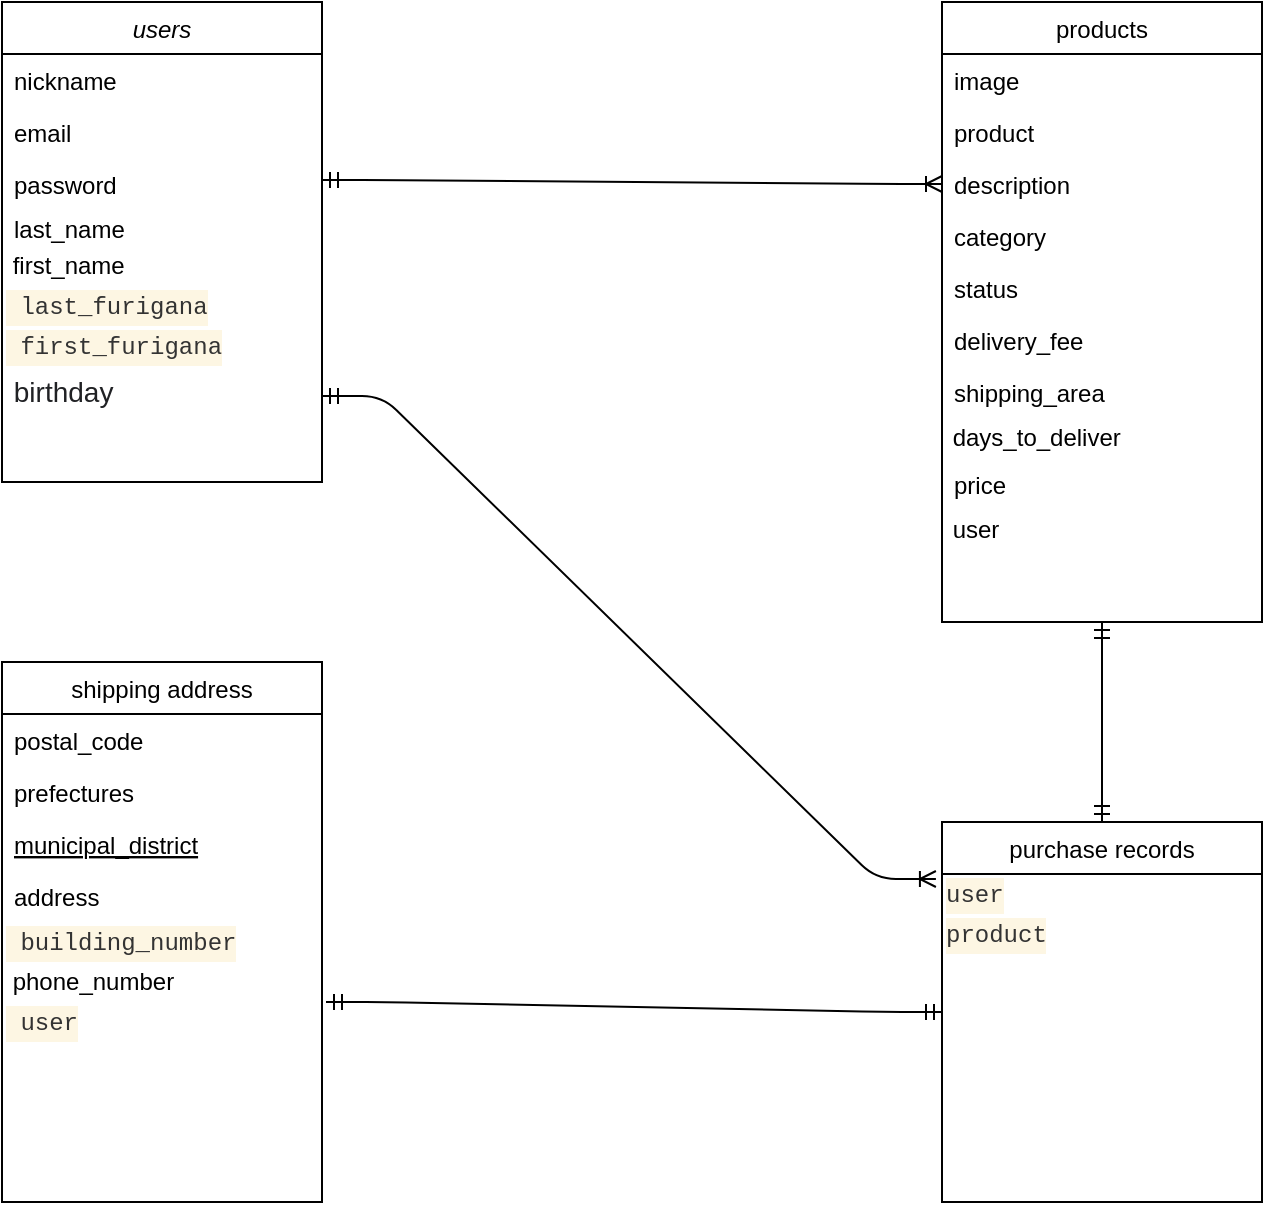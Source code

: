 <mxfile version="14.2.4" type="embed">
    <diagram id="jVjuK4KBNRiyKJbXQNMH" name="ページ1">
        <mxGraphModel dx="898" dy="680" grid="1" gridSize="10" guides="1" tooltips="1" connect="1" arrows="1" fold="1" page="1" pageScale="1" pageWidth="827" pageHeight="1169" math="0" shadow="0">
            <root>
                <mxCell id="0"/>
                <mxCell id="1" parent="0"/>
                <mxCell id="71" value="users" style="swimlane;fontStyle=2;align=center;verticalAlign=top;childLayout=stackLayout;horizontal=1;startSize=26;horizontalStack=0;resizeParent=1;resizeLast=0;collapsible=1;marginBottom=0;rounded=0;shadow=0;strokeWidth=1;" parent="1" vertex="1">
                    <mxGeometry x="120" y="40" width="160" height="240" as="geometry">
                        <mxRectangle x="230" y="140" width="160" height="26" as="alternateBounds"/>
                    </mxGeometry>
                </mxCell>
                <mxCell id="72" value="nickname" style="text;align=left;verticalAlign=top;spacingLeft=4;spacingRight=4;overflow=hidden;rotatable=0;points=[[0,0.5],[1,0.5]];portConstraint=eastwest;" parent="71" vertex="1">
                    <mxGeometry y="26" width="160" height="26" as="geometry"/>
                </mxCell>
                <mxCell id="74" value="email" style="text;align=left;verticalAlign=top;spacingLeft=4;spacingRight=4;overflow=hidden;rotatable=0;points=[[0,0.5],[1,0.5]];portConstraint=eastwest;rounded=0;shadow=0;html=0;" parent="71" vertex="1">
                    <mxGeometry y="52" width="160" height="26" as="geometry"/>
                </mxCell>
                <mxCell id="73" value="password" style="text;align=left;verticalAlign=top;spacingLeft=4;spacingRight=4;overflow=hidden;rotatable=0;points=[[0,0.5],[1,0.5]];portConstraint=eastwest;rounded=0;shadow=0;html=0;" parent="71" vertex="1">
                    <mxGeometry y="78" width="160" height="22" as="geometry"/>
                </mxCell>
                <mxCell id="76" value="last_name" style="text;align=left;verticalAlign=top;spacingLeft=4;spacingRight=4;overflow=hidden;rotatable=0;points=[[0,0.5],[1,0.5]];portConstraint=eastwest;" parent="71" vertex="1">
                    <mxGeometry y="100" width="160" height="22" as="geometry"/>
                </mxCell>
                <mxCell id="131" value="&amp;nbsp;first_name" style="text;html=1;strokeColor=none;fillColor=none;align=left;verticalAlign=middle;whiteSpace=wrap;rounded=0;labelPosition=center;verticalLabelPosition=middle;" parent="71" vertex="1">
                    <mxGeometry y="122" width="160" height="20" as="geometry"/>
                </mxCell>
                <mxCell id="152" value="&lt;div style=&quot;color: rgb(51 , 51 , 51) ; background-color: rgb(253 , 246 , 227) ; font-family: &amp;#34;menlo&amp;#34; , &amp;#34;monaco&amp;#34; , &amp;#34;courier new&amp;#34; , monospace ; line-height: 18px&quot;&gt;&amp;nbsp;last_furigana&lt;/div&gt;" style="text;html=1;align=left;verticalAlign=middle;resizable=0;points=[];autosize=1;" vertex="1" parent="71">
                    <mxGeometry y="142" width="160" height="20" as="geometry"/>
                </mxCell>
                <mxCell id="151" value="&lt;div style=&quot;color: rgb(51 , 51 , 51) ; background-color: rgb(253 , 246 , 227) ; font-family: &amp;#34;menlo&amp;#34; , &amp;#34;monaco&amp;#34; , &amp;#34;courier new&amp;#34; , monospace ; line-height: 18px&quot;&gt;&lt;div style=&quot;font-family: &amp;#34;menlo&amp;#34; , &amp;#34;monaco&amp;#34; , &amp;#34;courier new&amp;#34; , monospace ; line-height: 18px&quot;&gt;&amp;nbsp;first_furigana&lt;/div&gt;&lt;/div&gt;" style="text;html=1;align=left;verticalAlign=middle;resizable=0;points=[];autosize=1;" vertex="1" parent="71">
                    <mxGeometry y="162" width="160" height="20" as="geometry"/>
                </mxCell>
                <mxCell id="138" value="&lt;pre class=&quot;tw-data-text tw-text-large XcVN5d tw-ta&quot; id=&quot;tw-target-text&quot; style=&quot;font-size: 28px ; line-height: 36px ; border: none ; padding: 2px 0.14em 2px 0px ; position: relative ; margin-top: -2px ; margin-bottom: -2px ; resize: none ; font-family: inherit ; overflow: hidden ; width: 270px ; overflow-wrap: break-word ; color: rgb(32 , 33 , 36)&quot;&gt;&lt;span lang=&quot;en&quot; style=&quot;font-size: 14px&quot;&gt; birthday&lt;/span&gt;&lt;/pre&gt;" style="text;html=1;strokeColor=none;fillColor=none;align=left;verticalAlign=middle;whiteSpace=wrap;rounded=0;" vertex="1" parent="71">
                    <mxGeometry y="182" width="160" height="20" as="geometry"/>
                </mxCell>
                <mxCell id="75" value="" style="line;html=1;strokeWidth=1;align=left;verticalAlign=middle;spacingTop=-1;spacingLeft=3;spacingRight=3;rotatable=0;labelPosition=right;points=[];portConstraint=eastwest;strokeColor=none;fillColor=none;" parent="71" vertex="1">
                    <mxGeometry y="202" width="160" height="8" as="geometry"/>
                </mxCell>
                <mxCell id="77" value="shipping address" style="swimlane;fontStyle=0;align=center;verticalAlign=top;childLayout=stackLayout;horizontal=1;startSize=26;horizontalStack=0;resizeParent=1;resizeLast=0;collapsible=1;marginBottom=0;rounded=0;shadow=0;strokeWidth=1;" parent="1" vertex="1">
                    <mxGeometry x="120" y="370" width="160" height="270" as="geometry">
                        <mxRectangle x="130" y="380" width="160" height="26" as="alternateBounds"/>
                    </mxGeometry>
                </mxCell>
                <mxCell id="78" value="postal_code" style="text;align=left;verticalAlign=top;spacingLeft=4;spacingRight=4;overflow=hidden;rotatable=0;points=[[0,0.5],[1,0.5]];portConstraint=eastwest;" parent="77" vertex="1">
                    <mxGeometry y="26" width="160" height="26" as="geometry"/>
                </mxCell>
                <mxCell id="79" value="prefectures" style="text;align=left;verticalAlign=top;spacingLeft=4;spacingRight=4;overflow=hidden;rotatable=0;points=[[0,0.5],[1,0.5]];portConstraint=eastwest;rounded=0;shadow=0;html=0;" parent="77" vertex="1">
                    <mxGeometry y="52" width="160" height="26" as="geometry"/>
                </mxCell>
                <mxCell id="81" value="municipal_district" style="text;align=left;verticalAlign=top;spacingLeft=4;spacingRight=4;overflow=hidden;rotatable=0;points=[[0,0.5],[1,0.5]];portConstraint=eastwest;fontStyle=4" parent="77" vertex="1">
                    <mxGeometry y="78" width="160" height="26" as="geometry"/>
                </mxCell>
                <mxCell id="82" value="address" style="text;align=left;verticalAlign=top;spacingLeft=4;spacingRight=4;overflow=hidden;rotatable=0;points=[[0,0.5],[1,0.5]];portConstraint=eastwest;" parent="77" vertex="1">
                    <mxGeometry y="104" width="160" height="26" as="geometry"/>
                </mxCell>
                <mxCell id="154" value="&lt;div style=&quot;color: rgb(51 , 51 , 51) ; background-color: rgb(253 , 246 , 227) ; font-family: &amp;#34;menlo&amp;#34; , &amp;#34;monaco&amp;#34; , &amp;#34;courier new&amp;#34; , monospace ; line-height: 18px&quot;&gt;&amp;nbsp;building_number&lt;/div&gt;" style="text;html=1;align=left;verticalAlign=middle;resizable=0;points=[];autosize=1;" vertex="1" parent="77">
                    <mxGeometry y="130" width="160" height="20" as="geometry"/>
                </mxCell>
                <mxCell id="146" value="&amp;nbsp;phone_number" style="text;html=1;strokeColor=none;fillColor=none;align=left;verticalAlign=middle;whiteSpace=wrap;rounded=0;" vertex="1" parent="77">
                    <mxGeometry y="150" width="160" height="20" as="geometry"/>
                </mxCell>
                <mxCell id="155" value="&lt;div style=&quot;color: rgb(51 , 51 , 51) ; background-color: rgb(253 , 246 , 227) ; font-family: &amp;#34;menlo&amp;#34; , &amp;#34;monaco&amp;#34; , &amp;#34;courier new&amp;#34; , monospace ; line-height: 18px&quot;&gt;&amp;nbsp;user&lt;/div&gt;" style="text;html=1;align=left;verticalAlign=middle;resizable=0;points=[];autosize=1;" vertex="1" parent="77">
                    <mxGeometry y="170" width="160" height="20" as="geometry"/>
                </mxCell>
                <mxCell id="84" value="purchase records" style="swimlane;fontStyle=0;align=center;verticalAlign=top;childLayout=stackLayout;horizontal=1;startSize=26;horizontalStack=0;resizeParent=1;resizeLast=0;collapsible=1;marginBottom=0;rounded=0;shadow=0;strokeWidth=1;" parent="1" vertex="1">
                    <mxGeometry x="590" y="450" width="160" height="190" as="geometry">
                        <mxRectangle x="340" y="380" width="170" height="26" as="alternateBounds"/>
                    </mxGeometry>
                </mxCell>
                <mxCell id="149" value="&lt;div style=&quot;color: rgb(51 , 51 , 51) ; background-color: rgb(253 , 246 , 227) ; font-family: &amp;#34;menlo&amp;#34; , &amp;#34;monaco&amp;#34; , &amp;#34;courier new&amp;#34; , monospace ; line-height: 18px&quot;&gt;user&lt;/div&gt;" style="text;html=1;align=left;verticalAlign=middle;resizable=0;points=[];autosize=1;" vertex="1" parent="84">
                    <mxGeometry y="26" width="160" height="20" as="geometry"/>
                </mxCell>
                <mxCell id="153" value="&lt;div style=&quot;color: rgb(51 , 51 , 51) ; background-color: rgb(253 , 246 , 227) ; font-family: &amp;#34;menlo&amp;#34; , &amp;#34;monaco&amp;#34; , &amp;#34;courier new&amp;#34; , monospace ; line-height: 18px&quot;&gt;product&lt;/div&gt;" style="text;html=1;align=left;verticalAlign=middle;resizable=0;points=[];autosize=1;" vertex="1" parent="84">
                    <mxGeometry y="46" width="160" height="20" as="geometry"/>
                </mxCell>
                <mxCell id="88" value="products" style="swimlane;fontStyle=0;align=center;verticalAlign=top;childLayout=stackLayout;horizontal=1;startSize=26;horizontalStack=0;resizeParent=1;resizeLast=0;collapsible=1;marginBottom=0;rounded=0;shadow=0;strokeWidth=1;" parent="1" vertex="1">
                    <mxGeometry x="590" y="40" width="160" height="310" as="geometry">
                        <mxRectangle x="550" y="140" width="160" height="26" as="alternateBounds"/>
                    </mxGeometry>
                </mxCell>
                <mxCell id="89" value="image" style="text;align=left;verticalAlign=top;spacingLeft=4;spacingRight=4;overflow=hidden;rotatable=0;points=[[0,0.5],[1,0.5]];portConstraint=eastwest;" parent="88" vertex="1">
                    <mxGeometry y="26" width="160" height="26" as="geometry"/>
                </mxCell>
                <mxCell id="90" value="product" style="text;align=left;verticalAlign=top;spacingLeft=4;spacingRight=4;overflow=hidden;rotatable=0;points=[[0,0.5],[1,0.5]];portConstraint=eastwest;rounded=0;shadow=0;html=0;" parent="88" vertex="1">
                    <mxGeometry y="52" width="160" height="26" as="geometry"/>
                </mxCell>
                <mxCell id="130" value="description" style="text;align=left;verticalAlign=top;spacingLeft=4;spacingRight=4;overflow=hidden;rotatable=0;points=[[0,0.5],[1,0.5]];portConstraint=eastwest;rounded=0;shadow=0;html=0;" parent="88" vertex="1">
                    <mxGeometry y="78" width="160" height="26" as="geometry"/>
                </mxCell>
                <mxCell id="91" value="category" style="text;align=left;verticalAlign=top;spacingLeft=4;spacingRight=4;overflow=hidden;rotatable=0;points=[[0,0.5],[1,0.5]];portConstraint=eastwest;rounded=0;shadow=0;html=0;" parent="88" vertex="1">
                    <mxGeometry y="104" width="160" height="26" as="geometry"/>
                </mxCell>
                <mxCell id="92" value="status" style="text;align=left;verticalAlign=top;spacingLeft=4;spacingRight=4;overflow=hidden;rotatable=0;points=[[0,0.5],[1,0.5]];portConstraint=eastwest;rounded=0;shadow=0;html=0;" parent="88" vertex="1">
                    <mxGeometry y="130" width="160" height="26" as="geometry"/>
                </mxCell>
                <mxCell id="95" value="delivery_fee" style="text;align=left;verticalAlign=top;spacingLeft=4;spacingRight=4;overflow=hidden;rotatable=0;points=[[0,0.5],[1,0.5]];portConstraint=eastwest;" parent="88" vertex="1">
                    <mxGeometry y="156" width="160" height="26" as="geometry"/>
                </mxCell>
                <mxCell id="96" value="shipping_area" style="text;align=left;verticalAlign=top;spacingLeft=4;spacingRight=4;overflow=hidden;rotatable=0;points=[[0,0.5],[1,0.5]];portConstraint=eastwest;" parent="88" vertex="1">
                    <mxGeometry y="182" width="160" height="26" as="geometry"/>
                </mxCell>
                <mxCell id="147" value="&amp;nbsp;days_to_deliver" style="text;html=1;strokeColor=none;fillColor=none;align=left;verticalAlign=middle;whiteSpace=wrap;rounded=0;" vertex="1" parent="88">
                    <mxGeometry y="208" width="160" height="20" as="geometry"/>
                </mxCell>
                <mxCell id="93" value="price" style="text;align=left;verticalAlign=top;spacingLeft=4;spacingRight=4;overflow=hidden;rotatable=0;points=[[0,0.5],[1,0.5]];portConstraint=eastwest;rounded=0;shadow=0;html=0;" parent="88" vertex="1">
                    <mxGeometry y="228" width="160" height="26" as="geometry"/>
                </mxCell>
                <mxCell id="148" value="&amp;nbsp;user" style="text;html=1;align=left;verticalAlign=middle;resizable=0;points=[];autosize=1;" vertex="1" parent="88">
                    <mxGeometry y="254" width="160" height="20" as="geometry"/>
                </mxCell>
                <mxCell id="137" value="" style="edgeStyle=entityRelationEdgeStyle;fontSize=12;html=1;endArrow=ERmandOne;startArrow=ERmandOne;entryX=0;entryY=0.5;entryDx=0;entryDy=0;" parent="1" target="84" edge="1">
                    <mxGeometry width="100" height="100" relative="1" as="geometry">
                        <mxPoint x="282" y="540" as="sourcePoint"/>
                        <mxPoint x="540" y="290" as="targetPoint"/>
                    </mxGeometry>
                </mxCell>
                <mxCell id="140" value="" style="fontSize=12;html=1;endArrow=ERmandOne;startArrow=ERmandOne;align=left;entryX=0.5;entryY=1;entryDx=0;entryDy=0;exitX=0.5;exitY=0;exitDx=0;exitDy=0;" edge="1" parent="1" source="84" target="88">
                    <mxGeometry width="100" height="100" relative="1" as="geometry">
                        <mxPoint x="410" y="390" as="sourcePoint"/>
                        <mxPoint x="510" y="290" as="targetPoint"/>
                    </mxGeometry>
                </mxCell>
                <mxCell id="141" value="" style="edgeStyle=entityRelationEdgeStyle;fontSize=12;html=1;endArrow=ERoneToMany;startArrow=ERmandOne;align=left;exitX=1;exitY=0.75;exitDx=0;exitDy=0;entryX=-0.019;entryY=0.15;entryDx=0;entryDy=0;entryPerimeter=0;" edge="1" parent="1" source="138" target="84">
                    <mxGeometry width="100" height="100" relative="1" as="geometry">
                        <mxPoint x="410" y="390" as="sourcePoint"/>
                        <mxPoint x="510" y="290" as="targetPoint"/>
                    </mxGeometry>
                </mxCell>
                <mxCell id="145" value="" style="edgeStyle=entityRelationEdgeStyle;fontSize=12;html=1;endArrow=ERoneToMany;startArrow=ERmandOne;align=left;exitX=1;exitY=0.5;exitDx=0;exitDy=0;entryX=0;entryY=0.5;entryDx=0;entryDy=0;" edge="1" parent="1" source="73" target="130">
                    <mxGeometry width="100" height="100" relative="1" as="geometry">
                        <mxPoint x="410" y="390" as="sourcePoint"/>
                        <mxPoint x="510" y="290" as="targetPoint"/>
                    </mxGeometry>
                </mxCell>
            </root>
        </mxGraphModel>
    </diagram>
</mxfile>